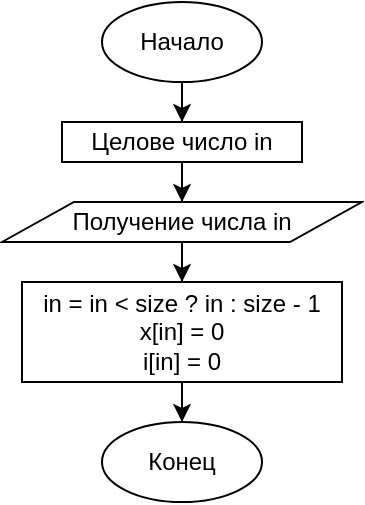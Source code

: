 <mxfile version="13.1.14" type="device"><diagram id="Hsi1N0cberL_-BoPGEi5" name="Page-1"><mxGraphModel dx="767" dy="305" grid="1" gridSize="10" guides="1" tooltips="1" connect="1" arrows="1" fold="1" page="1" pageScale="1" pageWidth="850" pageHeight="1100" math="0" shadow="0"><root><mxCell id="0"/><mxCell id="1" parent="0"/><mxCell id="-UejWE-9VvF5JWy_LUue-6" style="edgeStyle=orthogonalEdgeStyle;rounded=0;orthogonalLoop=1;jettySize=auto;html=1;entryX=0.5;entryY=0;entryDx=0;entryDy=0;" edge="1" parent="1" source="-UejWE-9VvF5JWy_LUue-2" target="-UejWE-9VvF5JWy_LUue-3"><mxGeometry relative="1" as="geometry"/></mxCell><mxCell id="-UejWE-9VvF5JWy_LUue-2" value="Начало" style="ellipse;whiteSpace=wrap;html=1;" vertex="1" parent="1"><mxGeometry x="240" y="80" width="80" height="40" as="geometry"/></mxCell><mxCell id="-UejWE-9VvF5JWy_LUue-8" style="edgeStyle=orthogonalEdgeStyle;rounded=0;orthogonalLoop=1;jettySize=auto;html=1;entryX=0.5;entryY=0;entryDx=0;entryDy=0;" edge="1" parent="1" source="-UejWE-9VvF5JWy_LUue-3" target="-UejWE-9VvF5JWy_LUue-7"><mxGeometry relative="1" as="geometry"/></mxCell><mxCell id="-UejWE-9VvF5JWy_LUue-3" value="Целове число in" style="rounded=0;whiteSpace=wrap;html=1;" vertex="1" parent="1"><mxGeometry x="220" y="140" width="120" height="20" as="geometry"/></mxCell><mxCell id="-UejWE-9VvF5JWy_LUue-10" style="edgeStyle=orthogonalEdgeStyle;rounded=0;orthogonalLoop=1;jettySize=auto;html=1;entryX=0.5;entryY=0;entryDx=0;entryDy=0;" edge="1" parent="1" source="-UejWE-9VvF5JWy_LUue-7" target="-UejWE-9VvF5JWy_LUue-9"><mxGeometry relative="1" as="geometry"/></mxCell><mxCell id="-UejWE-9VvF5JWy_LUue-7" value="Получение числа in" style="shape=parallelogram;perimeter=parallelogramPerimeter;whiteSpace=wrap;html=1;" vertex="1" parent="1"><mxGeometry x="190" y="180" width="180" height="20" as="geometry"/></mxCell><mxCell id="-UejWE-9VvF5JWy_LUue-12" style="edgeStyle=orthogonalEdgeStyle;rounded=0;orthogonalLoop=1;jettySize=auto;html=1;" edge="1" parent="1" source="-UejWE-9VvF5JWy_LUue-9" target="-UejWE-9VvF5JWy_LUue-11"><mxGeometry relative="1" as="geometry"/></mxCell><mxCell id="-UejWE-9VvF5JWy_LUue-9" value="&lt;div&gt;in = in &amp;lt; size ?&amp;nbsp;&lt;span&gt;in : size - 1&lt;/span&gt;&lt;/div&gt;&lt;div&gt;&lt;span&gt;x[in] = 0&lt;/span&gt;&lt;/div&gt;&lt;div&gt;&lt;span&gt;i[in] = 0&lt;/span&gt;&lt;/div&gt;" style="rounded=0;whiteSpace=wrap;html=1;" vertex="1" parent="1"><mxGeometry x="200" y="220" width="160" height="50" as="geometry"/></mxCell><mxCell id="-UejWE-9VvF5JWy_LUue-11" value="Конец" style="ellipse;whiteSpace=wrap;html=1;" vertex="1" parent="1"><mxGeometry x="240" y="290" width="80" height="40" as="geometry"/></mxCell></root></mxGraphModel></diagram></mxfile>
